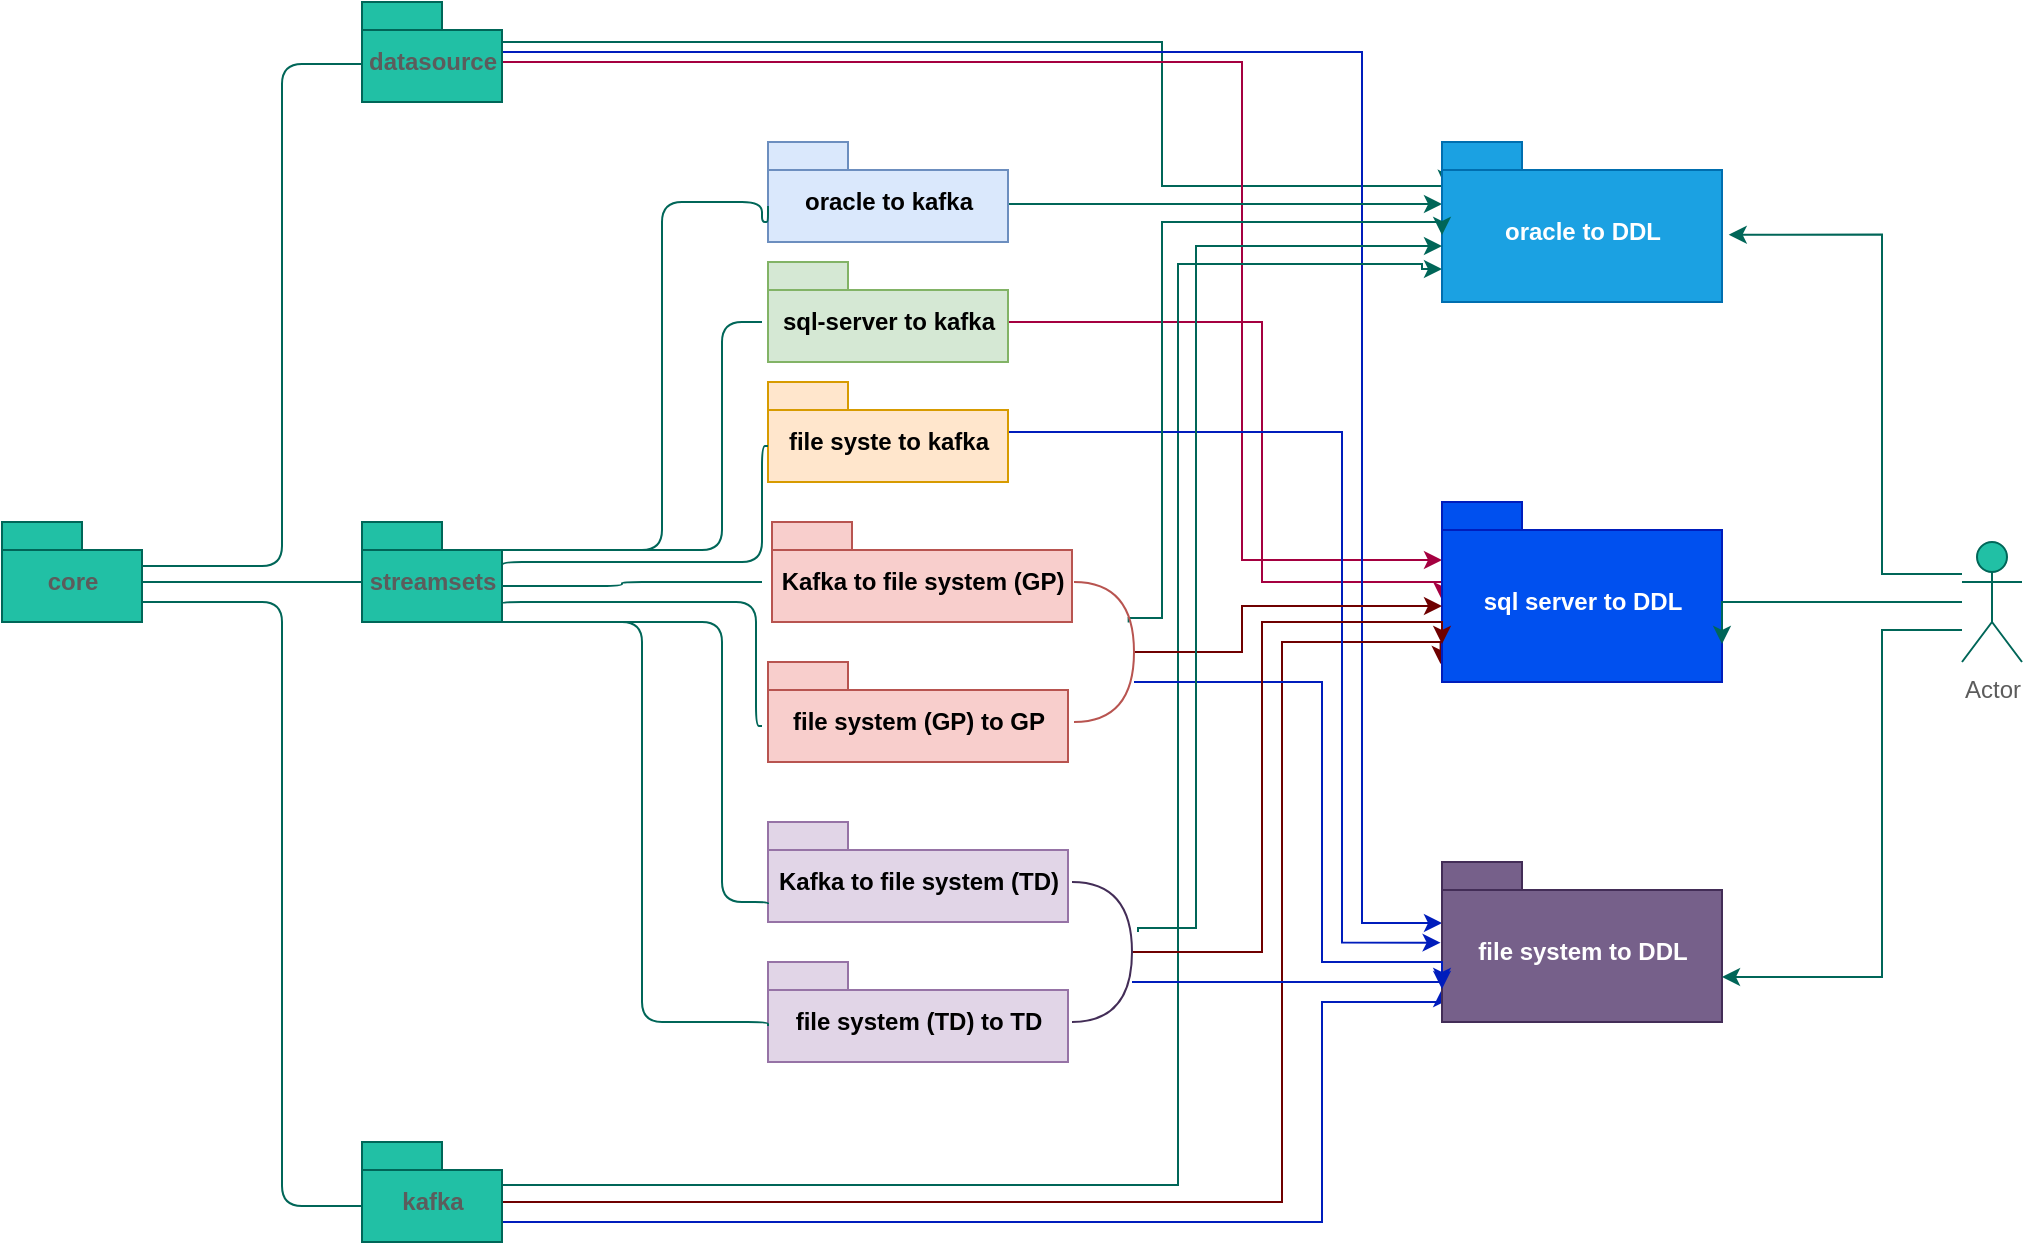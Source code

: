<mxfile version="13.5.4" type="github">
  <diagram name="Page-1" id="5f0bae14-7c28-e335-631c-24af17079c00">
    <mxGraphModel dx="782" dy="388" grid="1" gridSize="10" guides="1" tooltips="1" connect="1" arrows="1" fold="1" page="1" pageScale="1" pageWidth="1100" pageHeight="850" math="0" shadow="0">
      <root>
        <mxCell id="0" />
        <mxCell id="1" parent="0" />
        <mxCell id="2QyRIhkgAAj0MdfAddQl-11" value="Kafka to file system (GP)" style="shape=folder;fontStyle=1;spacingTop=10;tabWidth=40;tabHeight=14;tabPosition=left;html=1;fillColor=#f8cecc;strokeColor=#b85450;" vertex="1" parent="1">
          <mxGeometry x="445" y="290" width="150" height="50" as="geometry" />
        </mxCell>
        <mxCell id="2QyRIhkgAAj0MdfAddQl-17" value="file system (GP) to GP" style="shape=folder;fontStyle=1;spacingTop=10;tabWidth=40;tabHeight=14;tabPosition=left;html=1;fillColor=#f8cecc;strokeColor=#b85450;" vertex="1" parent="1">
          <mxGeometry x="443" y="360" width="150" height="50" as="geometry" />
        </mxCell>
        <mxCell id="2QyRIhkgAAj0MdfAddQl-6" value="core" style="shape=folder;fontStyle=1;spacingTop=10;tabWidth=40;tabHeight=14;tabPosition=left;html=1;fillColor=#21C0A5;strokeColor=#006658;fontColor=#5C5C5C;" vertex="1" parent="1">
          <mxGeometry x="60" y="290" width="70" height="50" as="geometry" />
        </mxCell>
        <mxCell id="2QyRIhkgAAj0MdfAddQl-123" style="edgeStyle=orthogonalEdgeStyle;curved=0;rounded=0;sketch=0;orthogonalLoop=1;jettySize=auto;html=1;entryX=0;entryY=0;entryDx=0;entryDy=52;entryPerimeter=0;strokeColor=#A50040;fillColor=#d80073;fontColor=#5C5C5C;" edge="1" parent="1">
          <mxGeometry relative="1" as="geometry">
            <mxPoint x="563" y="182" as="sourcePoint" />
            <mxPoint x="780" y="329" as="targetPoint" />
            <Array as="points">
              <mxPoint x="563" y="190" />
              <mxPoint x="690" y="190" />
              <mxPoint x="690" y="320" />
              <mxPoint x="780" y="320" />
            </Array>
          </mxGeometry>
        </mxCell>
        <mxCell id="2QyRIhkgAAj0MdfAddQl-7" value="sql-server to kafka" style="shape=folder;fontStyle=1;spacingTop=10;tabWidth=40;tabHeight=14;tabPosition=left;html=1;fillColor=#d5e8d4;strokeColor=#82b366;" vertex="1" parent="1">
          <mxGeometry x="443" y="160" width="120" height="50" as="geometry" />
        </mxCell>
        <mxCell id="2QyRIhkgAAj0MdfAddQl-115" style="edgeStyle=orthogonalEdgeStyle;curved=0;rounded=0;sketch=0;orthogonalLoop=1;jettySize=auto;html=1;entryX=0.014;entryY=0.288;entryDx=0;entryDy=0;entryPerimeter=0;strokeColor=#006658;fillColor=#21C0A5;fontColor=#5C5C5C;exitX=0;exitY=0;exitDx=70;exitDy=14;exitPerimeter=0;" edge="1" parent="1" source="2QyRIhkgAAj0MdfAddQl-8" target="2QyRIhkgAAj0MdfAddQl-45">
          <mxGeometry relative="1" as="geometry">
            <mxPoint x="300" y="30" as="sourcePoint" />
            <mxPoint x="770" y="122" as="targetPoint" />
            <Array as="points">
              <mxPoint x="310" y="50" />
              <mxPoint x="640" y="50" />
              <mxPoint x="640" y="122" />
            </Array>
          </mxGeometry>
        </mxCell>
        <mxCell id="2QyRIhkgAAj0MdfAddQl-124" style="edgeStyle=orthogonalEdgeStyle;curved=0;rounded=0;sketch=0;orthogonalLoop=1;jettySize=auto;html=1;strokeColor=#A50040;fillColor=#d80073;fontColor=#5C5C5C;entryX=0;entryY=0;entryDx=0;entryDy=33;entryPerimeter=0;" edge="1" parent="1">
          <mxGeometry relative="1" as="geometry">
            <mxPoint x="780" y="309" as="targetPoint" />
            <mxPoint x="310" y="51" as="sourcePoint" />
            <Array as="points">
              <mxPoint x="310" y="60" />
              <mxPoint x="680" y="60" />
              <mxPoint x="680" y="309" />
            </Array>
          </mxGeometry>
        </mxCell>
        <mxCell id="2QyRIhkgAAj0MdfAddQl-131" style="edgeStyle=orthogonalEdgeStyle;curved=0;rounded=0;sketch=0;orthogonalLoop=1;jettySize=auto;html=1;entryX=0;entryY=0;entryDx=0;entryDy=30.5;entryPerimeter=0;strokeColor=#001DBC;fillColor=#0050ef;fontColor=#5C5C5C;" edge="1" parent="1" source="2QyRIhkgAAj0MdfAddQl-8" target="2QyRIhkgAAj0MdfAddQl-47">
          <mxGeometry relative="1" as="geometry">
            <Array as="points">
              <mxPoint x="740" y="55" />
              <mxPoint x="740" y="491" />
            </Array>
          </mxGeometry>
        </mxCell>
        <mxCell id="2QyRIhkgAAj0MdfAddQl-8" value="datasource" style="shape=folder;fontStyle=1;spacingTop=10;tabWidth=40;tabHeight=14;tabPosition=left;html=1;fillColor=#21C0A5;strokeColor=#006658;fontColor=#5C5C5C;" vertex="1" parent="1">
          <mxGeometry x="240" y="30" width="70" height="50" as="geometry" />
        </mxCell>
        <mxCell id="2QyRIhkgAAj0MdfAddQl-114" style="edgeStyle=orthogonalEdgeStyle;curved=0;rounded=0;sketch=0;orthogonalLoop=1;jettySize=auto;html=1;entryX=0;entryY=0.313;entryDx=0;entryDy=0;entryPerimeter=0;strokeColor=#006658;fillColor=#21C0A5;fontColor=#5C5C5C;" edge="1" parent="1">
          <mxGeometry relative="1" as="geometry">
            <mxPoint x="563" y="131.04" as="sourcePoint" />
            <mxPoint x="780" y="131.04" as="targetPoint" />
          </mxGeometry>
        </mxCell>
        <mxCell id="2QyRIhkgAAj0MdfAddQl-9" value="oracle to kafka" style="shape=folder;fontStyle=1;spacingTop=10;tabWidth=40;tabHeight=14;tabPosition=left;html=1;fillColor=#dae8fc;strokeColor=#6c8ebf;" vertex="1" parent="1">
          <mxGeometry x="443" y="100" width="120" height="50" as="geometry" />
        </mxCell>
        <mxCell id="2QyRIhkgAAj0MdfAddQl-119" style="edgeStyle=orthogonalEdgeStyle;curved=0;rounded=0;sketch=0;orthogonalLoop=1;jettySize=auto;html=1;strokeColor=#006658;fillColor=#21C0A5;fontColor=#5C5C5C;entryX=0;entryY=0;entryDx=0;entryDy=63.5;entryPerimeter=0;" edge="1" parent="1" target="2QyRIhkgAAj0MdfAddQl-45">
          <mxGeometry relative="1" as="geometry">
            <mxPoint x="768" y="160" as="targetPoint" />
            <mxPoint x="298" y="621.5" as="sourcePoint" />
            <Array as="points">
              <mxPoint x="648" y="622" />
              <mxPoint x="648" y="161" />
              <mxPoint x="770" y="161" />
              <mxPoint x="770" y="164" />
            </Array>
          </mxGeometry>
        </mxCell>
        <mxCell id="2QyRIhkgAAj0MdfAddQl-122" style="edgeStyle=orthogonalEdgeStyle;curved=0;rounded=0;sketch=0;orthogonalLoop=1;jettySize=auto;html=1;entryX=0;entryY=0;entryDx=0;entryDy=63.5;entryPerimeter=0;strokeColor=#001DBC;fillColor=#0050ef;fontColor=#5C5C5C;" edge="1" parent="1" source="2QyRIhkgAAj0MdfAddQl-10" target="2QyRIhkgAAj0MdfAddQl-47">
          <mxGeometry relative="1" as="geometry">
            <Array as="points">
              <mxPoint x="720" y="640" />
              <mxPoint x="720" y="530" />
              <mxPoint x="780" y="530" />
            </Array>
          </mxGeometry>
        </mxCell>
        <mxCell id="2QyRIhkgAAj0MdfAddQl-127" style="edgeStyle=orthogonalEdgeStyle;curved=0;rounded=0;sketch=0;orthogonalLoop=1;jettySize=auto;html=1;strokeColor=#6F0000;fillColor=#a20025;fontColor=#5C5C5C;entryX=-0.005;entryY=0.9;entryDx=0;entryDy=0;entryPerimeter=0;" edge="1" parent="1" source="2QyRIhkgAAj0MdfAddQl-10" target="2QyRIhkgAAj0MdfAddQl-46">
          <mxGeometry relative="1" as="geometry">
            <mxPoint x="720" y="358.667" as="targetPoint" />
            <Array as="points">
              <mxPoint x="700" y="630" />
              <mxPoint x="700" y="350" />
              <mxPoint x="779" y="350" />
            </Array>
          </mxGeometry>
        </mxCell>
        <mxCell id="2QyRIhkgAAj0MdfAddQl-10" value="kafka" style="shape=folder;fontStyle=1;spacingTop=10;tabWidth=40;tabHeight=14;tabPosition=left;html=1;fillColor=#21C0A5;strokeColor=#006658;fontColor=#5C5C5C;" vertex="1" parent="1">
          <mxGeometry x="240" y="600" width="70" height="50" as="geometry" />
        </mxCell>
        <mxCell id="2QyRIhkgAAj0MdfAddQl-130" style="edgeStyle=orthogonalEdgeStyle;curved=0;rounded=0;sketch=0;orthogonalLoop=1;jettySize=auto;html=1;entryX=-0.005;entryY=0.504;entryDx=0;entryDy=0;entryPerimeter=0;strokeColor=#001DBC;fillColor=#0050ef;fontColor=#5C5C5C;" edge="1" parent="1" source="2QyRIhkgAAj0MdfAddQl-14" target="2QyRIhkgAAj0MdfAddQl-47">
          <mxGeometry relative="1" as="geometry">
            <Array as="points">
              <mxPoint x="730" y="245" />
              <mxPoint x="730" y="500" />
            </Array>
          </mxGeometry>
        </mxCell>
        <mxCell id="2QyRIhkgAAj0MdfAddQl-14" value="file syste to kafka" style="shape=folder;fontStyle=1;spacingTop=10;tabWidth=40;tabHeight=14;tabPosition=left;html=1;fillColor=#ffe6cc;strokeColor=#d79b00;" vertex="1" parent="1">
          <mxGeometry x="443" y="220" width="120" height="50" as="geometry" />
        </mxCell>
        <mxCell id="2QyRIhkgAAj0MdfAddQl-15" value="Kafka to file system (TD)" style="shape=folder;fontStyle=1;spacingTop=10;tabWidth=40;tabHeight=14;tabPosition=left;html=1;fillColor=#e1d5e7;strokeColor=#9673a6;" vertex="1" parent="1">
          <mxGeometry x="443" y="440" width="150" height="50" as="geometry" />
        </mxCell>
        <mxCell id="2QyRIhkgAAj0MdfAddQl-16" value="file system (TD) to TD" style="shape=folder;fontStyle=1;spacingTop=10;tabWidth=40;tabHeight=14;tabPosition=left;html=1;fillColor=#e1d5e7;strokeColor=#9673a6;" vertex="1" parent="1">
          <mxGeometry x="443" y="510" width="150" height="50" as="geometry" />
        </mxCell>
        <mxCell id="2QyRIhkgAAj0MdfAddQl-25" value="" style="endArrow=none;html=1;edgeStyle=orthogonalEdgeStyle;entryX=0;entryY=0;entryDx=0;entryDy=32;entryPerimeter=0;strokeColor=#006658;fontColor=#5C5C5C;" edge="1" parent="1" target="2QyRIhkgAAj0MdfAddQl-10">
          <mxGeometry relative="1" as="geometry">
            <mxPoint x="130" y="330" as="sourcePoint" />
            <mxPoint x="260" y="330" as="targetPoint" />
            <Array as="points">
              <mxPoint x="200" y="330" />
              <mxPoint x="200" y="632" />
            </Array>
          </mxGeometry>
        </mxCell>
        <mxCell id="2QyRIhkgAAj0MdfAddQl-28" value="" style="endArrow=none;html=1;edgeStyle=orthogonalEdgeStyle;exitX=0;exitY=0;exitDx=70;exitDy=23;exitPerimeter=0;strokeColor=#006658;fontColor=#5C5C5C;" edge="1" parent="1">
          <mxGeometry relative="1" as="geometry">
            <mxPoint x="130" y="312" as="sourcePoint" />
            <mxPoint x="240" y="61" as="targetPoint" />
            <Array as="points">
              <mxPoint x="200" y="312" />
              <mxPoint x="200" y="61" />
            </Array>
          </mxGeometry>
        </mxCell>
        <mxCell id="2QyRIhkgAAj0MdfAddQl-31" value="" style="endArrow=none;html=1;edgeStyle=orthogonalEdgeStyle;exitX=0;exitY=0;exitDx=70;exitDy=32;exitPerimeter=0;strokeColor=#006658;fontColor=#5C5C5C;" edge="1" parent="1" source="2QyRIhkgAAj0MdfAddQl-5">
          <mxGeometry relative="1" as="geometry">
            <mxPoint x="370" y="320" as="sourcePoint" />
            <mxPoint x="440" y="320" as="targetPoint" />
            <Array as="points">
              <mxPoint x="370" y="322" />
              <mxPoint x="370" y="320" />
            </Array>
          </mxGeometry>
        </mxCell>
        <mxCell id="2QyRIhkgAAj0MdfAddQl-33" value="" style="endArrow=none;html=1;edgeStyle=orthogonalEdgeStyle;entryX=0;entryY=0;entryDx=0;entryDy=32;entryPerimeter=0;exitX=0;exitY=0;exitDx=70;exitDy=41;exitPerimeter=0;strokeColor=#006658;fontColor=#5C5C5C;" edge="1" parent="1" source="2QyRIhkgAAj0MdfAddQl-5">
          <mxGeometry relative="1" as="geometry">
            <mxPoint x="350" y="330" as="sourcePoint" />
            <mxPoint x="440" y="392" as="targetPoint" />
            <Array as="points">
              <mxPoint x="310" y="330" />
              <mxPoint x="437" y="330" />
              <mxPoint x="437" y="392" />
            </Array>
          </mxGeometry>
        </mxCell>
        <mxCell id="2QyRIhkgAAj0MdfAddQl-35" value="" style="endArrow=none;html=1;edgeStyle=orthogonalEdgeStyle;exitX=0;exitY=0;exitDx=70;exitDy=50;exitPerimeter=0;entryX=0;entryY=0;entryDx=0;entryDy=41;entryPerimeter=0;strokeColor=#006658;fontColor=#5C5C5C;" edge="1" parent="1" source="2QyRIhkgAAj0MdfAddQl-5" target="2QyRIhkgAAj0MdfAddQl-15">
          <mxGeometry relative="1" as="geometry">
            <mxPoint x="370" y="340" as="sourcePoint" />
            <mxPoint x="490" y="480" as="targetPoint" />
            <Array as="points">
              <mxPoint x="420" y="340" />
              <mxPoint x="420" y="480" />
            </Array>
          </mxGeometry>
        </mxCell>
        <mxCell id="2QyRIhkgAAj0MdfAddQl-37" value="" style="endArrow=none;html=1;edgeStyle=orthogonalEdgeStyle;entryX=0;entryY=0;entryDx=0;entryDy=32;entryPerimeter=0;strokeColor=#006658;fontColor=#5C5C5C;" edge="1" parent="1" target="2QyRIhkgAAj0MdfAddQl-16">
          <mxGeometry relative="1" as="geometry">
            <mxPoint x="360" y="340" as="sourcePoint" />
            <mxPoint x="490" y="540" as="targetPoint" />
            <Array as="points">
              <mxPoint x="380" y="340" />
              <mxPoint x="380" y="540" />
              <mxPoint x="443" y="540" />
            </Array>
          </mxGeometry>
        </mxCell>
        <mxCell id="2QyRIhkgAAj0MdfAddQl-39" value="" style="endArrow=none;html=1;edgeStyle=orthogonalEdgeStyle;entryX=0;entryY=0;entryDx=0;entryDy=32;entryPerimeter=0;exitX=0;exitY=0;exitDx=70;exitDy=23;exitPerimeter=0;strokeColor=#006658;fontColor=#5C5C5C;" edge="1" parent="1" source="2QyRIhkgAAj0MdfAddQl-5" target="2QyRIhkgAAj0MdfAddQl-14">
          <mxGeometry relative="1" as="geometry">
            <mxPoint x="360" y="310" as="sourcePoint" />
            <mxPoint x="440" y="230" as="targetPoint" />
            <Array as="points">
              <mxPoint x="310" y="310" />
              <mxPoint x="440" y="310" />
              <mxPoint x="440" y="252" />
            </Array>
          </mxGeometry>
        </mxCell>
        <mxCell id="2QyRIhkgAAj0MdfAddQl-41" value="" style="endArrow=none;html=1;edgeStyle=orthogonalEdgeStyle;exitX=0;exitY=0;exitDx=70;exitDy=14;exitPerimeter=0;strokeColor=#006658;fontColor=#5C5C5C;" edge="1" parent="1" source="2QyRIhkgAAj0MdfAddQl-5">
          <mxGeometry relative="1" as="geometry">
            <mxPoint x="370" y="320" as="sourcePoint" />
            <mxPoint x="440" y="190" as="targetPoint" />
            <Array as="points">
              <mxPoint x="420" y="304" />
              <mxPoint x="420" y="190" />
            </Array>
          </mxGeometry>
        </mxCell>
        <mxCell id="2QyRIhkgAAj0MdfAddQl-43" value="" style="endArrow=none;html=1;edgeStyle=orthogonalEdgeStyle;exitX=0;exitY=0;exitDx=70;exitDy=14;exitPerimeter=0;entryX=0;entryY=0;entryDx=0;entryDy=32;entryPerimeter=0;strokeColor=#006658;fontColor=#5C5C5C;" edge="1" parent="1" target="2QyRIhkgAAj0MdfAddQl-9">
          <mxGeometry relative="1" as="geometry">
            <mxPoint x="360" y="304" as="sourcePoint" />
            <mxPoint x="440" y="140" as="targetPoint" />
            <Array as="points">
              <mxPoint x="390" y="304" />
              <mxPoint x="390" y="130" />
              <mxPoint x="440" y="130" />
              <mxPoint x="440" y="140" />
              <mxPoint x="443" y="140" />
            </Array>
          </mxGeometry>
        </mxCell>
        <mxCell id="2QyRIhkgAAj0MdfAddQl-45" value="oracle to DDL" style="shape=folder;fontStyle=1;spacingTop=10;tabWidth=40;tabHeight=14;tabPosition=left;html=1;fillColor=#1ba1e2;strokeColor=#006EAF;fontColor=#ffffff;" vertex="1" parent="1">
          <mxGeometry x="780" y="100" width="140" height="80" as="geometry" />
        </mxCell>
        <mxCell id="2QyRIhkgAAj0MdfAddQl-46" value="sql server to DDL" style="shape=folder;fontStyle=1;spacingTop=10;tabWidth=40;tabHeight=14;tabPosition=left;html=1;fillColor=#0050ef;strokeColor=#001DBC;fontColor=#ffffff;" vertex="1" parent="1">
          <mxGeometry x="780" y="280" width="140" height="90" as="geometry" />
        </mxCell>
        <mxCell id="2QyRIhkgAAj0MdfAddQl-47" value="file system to DDL" style="shape=folder;fontStyle=1;spacingTop=10;tabWidth=40;tabHeight=14;tabPosition=left;html=1;fillColor=#76608a;strokeColor=#432D57;fontColor=#ffffff;" vertex="1" parent="1">
          <mxGeometry x="780" y="460" width="140" height="80" as="geometry" />
        </mxCell>
        <mxCell id="2QyRIhkgAAj0MdfAddQl-5" value="streamsets" style="shape=folder;fontStyle=1;spacingTop=10;tabWidth=40;tabHeight=14;tabPosition=left;html=1;fillColor=#21C0A5;strokeColor=#006658;fontColor=#5C5C5C;" vertex="1" parent="1">
          <mxGeometry x="240" y="290" width="70" height="50" as="geometry" />
        </mxCell>
        <mxCell id="2QyRIhkgAAj0MdfAddQl-101" value="" style="endArrow=none;html=1;edgeStyle=orthogonalEdgeStyle;strokeColor=#006658;fontColor=#5C5C5C;" edge="1" parent="1" target="2QyRIhkgAAj0MdfAddQl-5">
          <mxGeometry relative="1" as="geometry">
            <mxPoint x="130" y="320" as="sourcePoint" />
            <mxPoint x="290" y="320" as="targetPoint" />
            <Array as="points">
              <mxPoint x="210" y="320" />
              <mxPoint x="210" y="320" />
            </Array>
          </mxGeometry>
        </mxCell>
        <mxCell id="2QyRIhkgAAj0MdfAddQl-104" style="edgeStyle=orthogonalEdgeStyle;rounded=0;orthogonalLoop=1;jettySize=auto;html=1;entryX=1.024;entryY=0.504;entryDx=0;entryDy=0;entryPerimeter=0;strokeColor=#006658;fontColor=#5C5C5C;" edge="1" parent="1">
          <mxGeometry relative="1" as="geometry">
            <mxPoint x="923.36" y="146.32" as="targetPoint" />
            <mxPoint x="1040" y="316" as="sourcePoint" />
            <Array as="points">
              <mxPoint x="1000" y="316" />
              <mxPoint x="1000" y="146" />
            </Array>
          </mxGeometry>
        </mxCell>
        <mxCell id="2QyRIhkgAAj0MdfAddQl-105" style="edgeStyle=orthogonalEdgeStyle;rounded=0;orthogonalLoop=1;jettySize=auto;html=1;entryX=0;entryY=0;entryDx=140;entryDy=63.5;entryPerimeter=0;strokeColor=#006658;fontColor=#5C5C5C;" edge="1" parent="1">
          <mxGeometry relative="1" as="geometry">
            <mxPoint x="1040" y="344" as="sourcePoint" />
            <mxPoint x="920" y="517.5" as="targetPoint" />
            <Array as="points">
              <mxPoint x="1000" y="344" />
              <mxPoint x="1000" y="518" />
            </Array>
          </mxGeometry>
        </mxCell>
        <mxCell id="2QyRIhkgAAj0MdfAddQl-106" style="edgeStyle=orthogonalEdgeStyle;rounded=0;orthogonalLoop=1;jettySize=auto;html=1;entryX=0;entryY=0;entryDx=140;entryDy=71;entryPerimeter=0;strokeColor=#006658;fontColor=#5C5C5C;" edge="1" parent="1" source="2QyRIhkgAAj0MdfAddQl-103" target="2QyRIhkgAAj0MdfAddQl-46">
          <mxGeometry relative="1" as="geometry">
            <Array as="points">
              <mxPoint x="920" y="330" />
            </Array>
          </mxGeometry>
        </mxCell>
        <mxCell id="2QyRIhkgAAj0MdfAddQl-103" value="Actor" style="shape=umlActor;verticalLabelPosition=bottom;verticalAlign=top;html=1;fillColor=#21C0A5;strokeColor=#006658;fontColor=#5C5C5C;" vertex="1" parent="1">
          <mxGeometry x="1040" y="300" width="30" height="60" as="geometry" />
        </mxCell>
        <mxCell id="2QyRIhkgAAj0MdfAddQl-117" style="edgeStyle=orthogonalEdgeStyle;curved=0;rounded=0;sketch=0;orthogonalLoop=1;jettySize=auto;html=1;strokeColor=#006658;fillColor=#21C0A5;fontColor=#5C5C5C;entryX=0;entryY=0;entryDx=0;entryDy=63.5;entryPerimeter=0;exitX=0.911;exitY=0.29;exitDx=0;exitDy=0;exitPerimeter=0;" edge="1" parent="1" source="2QyRIhkgAAj0MdfAddQl-116">
          <mxGeometry relative="1" as="geometry">
            <mxPoint x="780" y="146.5" as="targetPoint" />
            <mxPoint x="630" y="338" as="sourcePoint" />
            <Array as="points">
              <mxPoint x="623" y="338" />
              <mxPoint x="640" y="338" />
              <mxPoint x="640" y="140" />
              <mxPoint x="780" y="140" />
            </Array>
          </mxGeometry>
        </mxCell>
        <mxCell id="2QyRIhkgAAj0MdfAddQl-125" style="edgeStyle=orthogonalEdgeStyle;curved=0;rounded=0;sketch=0;orthogonalLoop=1;jettySize=auto;html=1;entryX=0;entryY=0;entryDx=0;entryDy=52;entryPerimeter=0;strokeColor=#6F0000;fillColor=#a20025;fontColor=#5C5C5C;" edge="1" parent="1" source="2QyRIhkgAAj0MdfAddQl-116" target="2QyRIhkgAAj0MdfAddQl-46">
          <mxGeometry relative="1" as="geometry">
            <Array as="points">
              <mxPoint x="680" y="355" />
              <mxPoint x="680" y="332" />
            </Array>
          </mxGeometry>
        </mxCell>
        <mxCell id="2QyRIhkgAAj0MdfAddQl-129" style="edgeStyle=orthogonalEdgeStyle;curved=0;rounded=0;sketch=0;orthogonalLoop=1;jettySize=auto;html=1;entryX=0;entryY=0;entryDx=0;entryDy=47;entryPerimeter=0;strokeColor=#001DBC;fillColor=#0050ef;fontColor=#5C5C5C;" edge="1" parent="1">
          <mxGeometry relative="1" as="geometry">
            <mxPoint x="626" y="370" as="sourcePoint" />
            <mxPoint x="780" y="522" as="targetPoint" />
            <Array as="points">
              <mxPoint x="720" y="370" />
              <mxPoint x="720" y="510" />
              <mxPoint x="780" y="510" />
            </Array>
          </mxGeometry>
        </mxCell>
        <mxCell id="2QyRIhkgAAj0MdfAddQl-116" value="" style="shape=requiredInterface;html=1;verticalLabelPosition=bottom;rounded=0;sketch=0;strokeColor=#b85450;fillColor=#f8cecc;" vertex="1" parent="1">
          <mxGeometry x="596" y="320" width="30" height="70" as="geometry" />
        </mxCell>
        <mxCell id="2QyRIhkgAAj0MdfAddQl-121" style="edgeStyle=orthogonalEdgeStyle;curved=0;rounded=0;sketch=0;orthogonalLoop=1;jettySize=auto;html=1;strokeColor=#006658;fillColor=#21C0A5;fontColor=#5C5C5C;exitX=1.1;exitY=0.643;exitDx=0;exitDy=0;exitPerimeter=0;" edge="1" parent="1">
          <mxGeometry relative="1" as="geometry">
            <mxPoint x="628" y="495.01" as="sourcePoint" />
            <mxPoint x="780" y="152" as="targetPoint" />
            <Array as="points">
              <mxPoint x="628" y="493" />
              <mxPoint x="657" y="493" />
              <mxPoint x="657" y="152" />
            </Array>
          </mxGeometry>
        </mxCell>
        <mxCell id="2QyRIhkgAAj0MdfAddQl-126" style="edgeStyle=orthogonalEdgeStyle;curved=0;rounded=0;sketch=0;orthogonalLoop=1;jettySize=auto;html=1;entryX=0;entryY=0;entryDx=0;entryDy=71;entryPerimeter=0;strokeColor=#6F0000;fillColor=#a20025;fontColor=#5C5C5C;" edge="1" parent="1" source="2QyRIhkgAAj0MdfAddQl-118" target="2QyRIhkgAAj0MdfAddQl-46">
          <mxGeometry relative="1" as="geometry">
            <Array as="points">
              <mxPoint x="690" y="505" />
              <mxPoint x="690" y="340" />
              <mxPoint x="780" y="340" />
            </Array>
          </mxGeometry>
        </mxCell>
        <mxCell id="2QyRIhkgAAj0MdfAddQl-128" style="edgeStyle=orthogonalEdgeStyle;curved=0;rounded=0;sketch=0;orthogonalLoop=1;jettySize=auto;html=1;entryX=0;entryY=0;entryDx=0;entryDy=63.5;entryPerimeter=0;strokeColor=#001DBC;fillColor=#0050ef;fontColor=#5C5C5C;" edge="1" parent="1" source="2QyRIhkgAAj0MdfAddQl-118" target="2QyRIhkgAAj0MdfAddQl-47">
          <mxGeometry relative="1" as="geometry">
            <Array as="points">
              <mxPoint x="780" y="520" />
            </Array>
          </mxGeometry>
        </mxCell>
        <mxCell id="2QyRIhkgAAj0MdfAddQl-118" value="" style="shape=requiredInterface;html=1;verticalLabelPosition=bottom;rounded=0;sketch=0;strokeColor=#432D57;fillColor=#76608a;fontColor=#ffffff;" vertex="1" parent="1">
          <mxGeometry x="595" y="470" width="30" height="70" as="geometry" />
        </mxCell>
      </root>
    </mxGraphModel>
  </diagram>
</mxfile>
